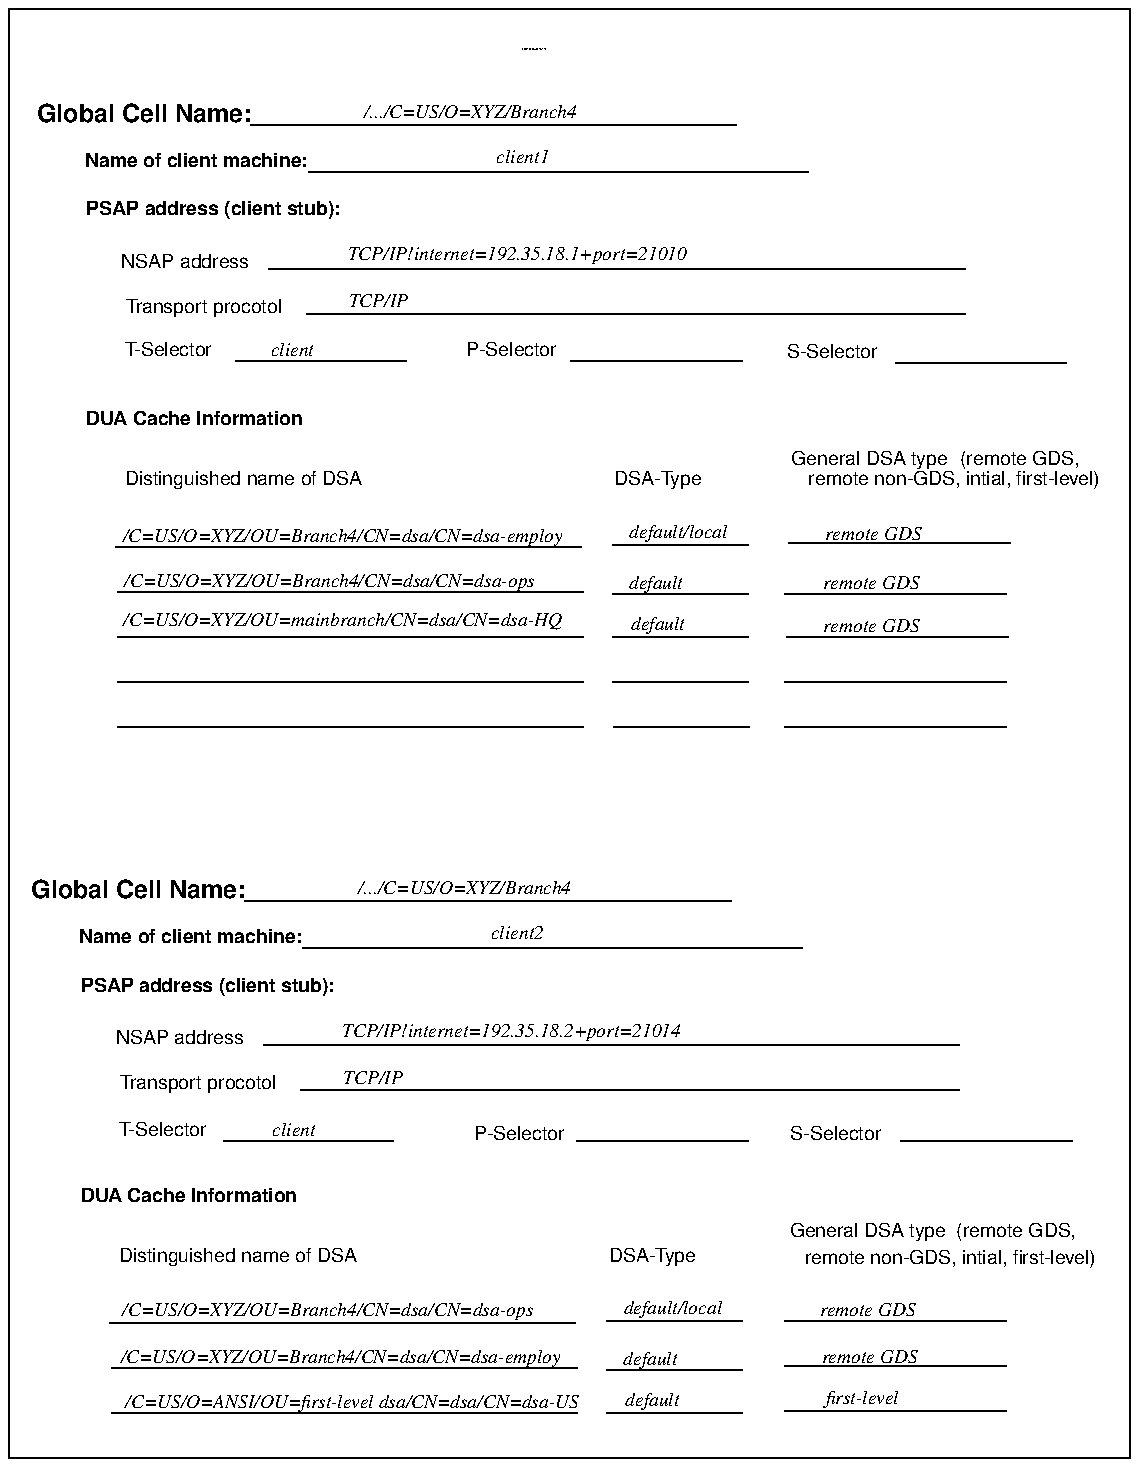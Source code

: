 ...\" @OSF_COPYRIGHT@
...\" COPYRIGHT NOTICE
...\" Copyright (c) 1990, 1991, 1992, 1993 Open Software Foundation, Inc.
...\" ALL RIGHTS RESERVED (DCE).  See the file named COPYRIGHT.DCE in the
...\" src directory for the full copyright text.
...\" 
...\" HISTORY
...\" $Log: fig14.client.pic,v $
...\" Revision 1.1.2.1  1994/08/04  21:02:01  hal
...\" 	Create DCE GDS Admin Gd & Ref from GDS parts of Adm Gd & Cmd Ref; fix log
...\" 	[1994/08/04  20:37:22  hal]
...\"
...\" Revision 1.1.2.7  1993/01/28  19:08:51  dbelch
...\" 	Embedding copyright notice
...\" 	[1993/01/28  18:37:00  dbelch]
...\" 
...\" Revision 1.1.2.6  1992/12/03  19:54:19  rnollman
...\" 	fixed illustration
...\" 	[1992/12/03  19:53:34  rnollman]
...\" 
...\" Revision 1.1.2.5  1992/12/03  19:30:44  rnollman
...\" 	munich  update
...\" 	[1992/12/03  19:30:15  rnollman]
...\" 
...\" Revision 1.1.2.4  1992/12/03  18:45:19  rnollman
...\" 	*** empty log message ***
...\" 	[1992/12/03  18:44:53  rnollman]
...\" 
...\" 	fixed illustration
...\" 	[1992/11/23  17:10:18  rnollman]
...\" 
...\" 	corrected illustration
...\" 	[1992/11/22  17:44:07  rnollman]
...\" 
...\" Revision 1.1.2.3  1992/11/21  21:07:59  rnollman
...\" 	updated illustration after trip to Munich
...\" 	[1992/11/21  21:07:31  rnollman]
...\" 
...\" Revision 1.1.2.2  1992/10/27  19:36:09  rnollman
...\" 	work in progress
...\" 	[1992/10/27  19:35:38  rnollman]
...\" 
...\" $EndLog$
.PS
scale = 106.667
"\fH\s7T-Selector\s0\fP"  at 325, 591
"\fH\s7S-Selector\s0\fP"  at 679, 590
"\fH\s7P-Selector\s0\fP"  at 508, 591
"\fI\s7remote GDS\s0\fP"  at 698, 79
"\fI\s7remote GDS\s0\fP"  at 699, 54
"\fI\s7remote GDS\s0\fP"  at 701, 493
"\fI\s7remote GDS\s0\fP"  at 700, 467
"\fI\s7client\s0\fP"  at 392, 175
line   from 355, 169 \
	to 445, 169 
"\fH\s7T-Selector\s0\fP"  at 322, 175
line   from 716, 169 \
	to 807, 169 
line   from 543, 169 \
	to 634, 169 
"\fH\s7S-Selector\s0\fP"  at 681, 173
"\fH\s7P-Selector\s0\fP"  at 512, 173
"\f(HB\s10Client Worksheet\s0\fP"  at 520, 754
line   from 654, 25 \
	to 772, 25 
line   from 654, 49 \
	to 772, 49 
line   from 654, 73 \
	to 772, 73 
line   from 654, 390 \
	to 772, 390 
line   from 654, 414 \
	to 772, 414 
line   from 655, 438 \
	to 773, 438 
line   from 654, 461 \
	to 772, 461 
line   from 656, 488 \
	to 774, 488 
"\fH\s7remote non-GDS, intial, first-level)\s0\fP"  at 744, 522
"\fH\s7(remote GDS,\s0\fP"  at 779, 533
"\fH\s7General DSA type\s0\fP"  at 699, 533
"\fH\s7(remote GDS,\s0\fP"  at 777, 121
"\fH\s7remote non-GDS, intial, first-level)\s0\fP"  at 742, 107
"\fH\s7General DSA type\s0\fP"  at 698, 121
line   from 400, 686 \
	to 666, 686 
"\f(HB\s7PSAP address (client stub):\s0\fP"  at 349, 666
"\f(HB\s7Name of client machine:\s0\fP"  at 340, 692
"\fH\s7DSA-Type\s0\fP"  at 586, 522
"\fH\s7Distinguished name of DSA\s0\fP"  at 365, 522
line   from 297, 486 \
	to 545, 486 
line   from 562, 487 \
	to 634, 487 
line   from 298, 462 \
	to 546, 462 
line   from 298, 438 \
	to 546, 438 
line   from 298, 414 \
	to 546, 414 
line   from 562, 438 \
	to 634, 438 
line   from 563, 390 \
	to 635, 390 
line   from 562, 461 \
	to 634, 461 
line   from 562, 414 \
	to 634, 414 
"\fH\s7\s0\fP"  at 797, 607
"\f(HB\s7DUA Cache Information\s0\fP"  at 339, 554
"\f(HB\s9Global Cell Name:\s0\fP"  at 312, 716
line   from 369, 711 \
	to 628, 711 
"\fH\s7Transport procotol\s0\fP"  at 344, 614
"\fH\s7NSAP address\s0\fP"  at 334, 638
line   from 379, 634 \
	to 750, 634 
line   from 298, 390 \
	to 546, 390 
"\fI\s7/C=US/O=XYZ/OU=mainbranch/CN=dsa/CN=dsa-HQ\s0\fP"  at 418, 447
"\fI\s7default/local\s0\fP"  at 597, 494
"\fI\s7default\s0\fP"  at 585, 467
"\fI\s7default\s0\fP"  at 586, 445
"\fI\s7remote GDS\s0\fP"  at 700, 444
"\fI\s7/.../C=US/O=XYZ/Branch4\s0\fP"  at 486, 718
"\fI\s7client1\s0\fP"  at 514, 694
"\fI\s7TCP/IP\s0\fP"  at 437, 617
"\fI\s7TCP/IP\s0\fP"  at 434, 203
"\fI\s7/.../C=US/O=XYZ/Branch4\s0\fP"  at 483, 304
"\fI\s7default\s0\fP"  at 583, 31
"\fI\s7default\s0\fP"  at 582, 53
"\fI\s7default/local\s0\fP"  at 594, 80
line   from 396, 196 \
	to 747, 196 
line   from 376, 220 \
	to 747, 220 
"\fH\s7NSAP address\s0\fP"  at 331, 224
"\fH\s7Transport procotol\s0\fP"  at 341, 200
line   from 366, 297 \
	to 625, 297 
"\f(HB\s9Global Cell Name:\s0\fP"  at 309, 302
"\f(HB\s7DUA Cache Information\s0\fP"  at 336, 140
"\fH\s7\s0\fP"  at 794, 193
line   from 559, 47 \
	to 631, 47 
line   from 559, 24 \
	to 631, 24 
line   from 295, 24 \
	to 543, 24 
line   from 295, 48 \
	to 543, 48 
line   from 559, 73 \
	to 631, 73 
line   from 294, 72 \
	to 542, 72 
"\fH\s7Distinguished name of DSA\s0\fP"  at 362, 108
"\fH\s7DSA-Type\s0\fP"  at 583, 108
"\f(HB\s7Name of client machine:\s0\fP"  at 337, 278
"\f(HB\s7PSAP address (client stub):\s0\fP"  at 346, 252
line   from 397, 272 \
	to 663, 272 
"\fI\s7client2\s0\fP"  at 511, 280
"\fI\s7/C=US/O=ANSI/OU=first-level dsa/CN=dsa/CN=dsa-US\s0\fP"  at 423, 30
"\fI\s7first-level\s0\fP"  at 695, 32
"\fI\s7TCP/IP!internet=192.35.18.1+port=21010\s0\fP"  at 511, 642
"\fI\s7TCP/IP!internet=192.35.18.2+port=21014\s0\fP"  at 508, 228
box  wid 598 ht 773 at 539, 386.5
"\fI\s7/C=US/O=XYZ/OU=Branch4/CN=dsa/CN=dsa-employ\s0\fP"  at 418, 492
"\fI\s7/C=US/O=XYZ/OU=Branch4/CN=dsa/CN=dsa-ops\s0\fP"  at 411, 468
"\fI\s7/C=US/O=XYZ/OU=Branch4/CN=dsa/CN=dsa-ops\s0\fP"  at 410, 79
"\fI\s7/C=US/O=XYZ/OU=Branch4/CN=dsa/CN=dsa-employ\s0\fP"  at 417, 54
"\fI\s7client\s0\fP"  at 391, 591
"\fI\s7client\s0\fP"  at 391, 591
line   from 361, 585 \
	to 452, 585 
line   from 399, 610 \
	to 750, 610 
line   from 540, 585 \
	to 631, 585 
line   from 713, 584 \
	to 804, 584 
.PE

